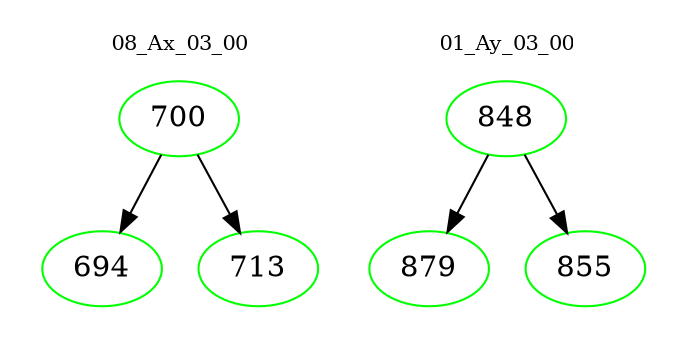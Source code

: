 digraph{
subgraph cluster_0 {
color = white
label = "08_Ax_03_00";
fontsize=10;
T0_700 [label="700", color="green"]
T0_700 -> T0_694 [color="black"]
T0_694 [label="694", color="green"]
T0_700 -> T0_713 [color="black"]
T0_713 [label="713", color="green"]
}
subgraph cluster_1 {
color = white
label = "01_Ay_03_00";
fontsize=10;
T1_848 [label="848", color="green"]
T1_848 -> T1_879 [color="black"]
T1_879 [label="879", color="green"]
T1_848 -> T1_855 [color="black"]
T1_855 [label="855", color="green"]
}
}
